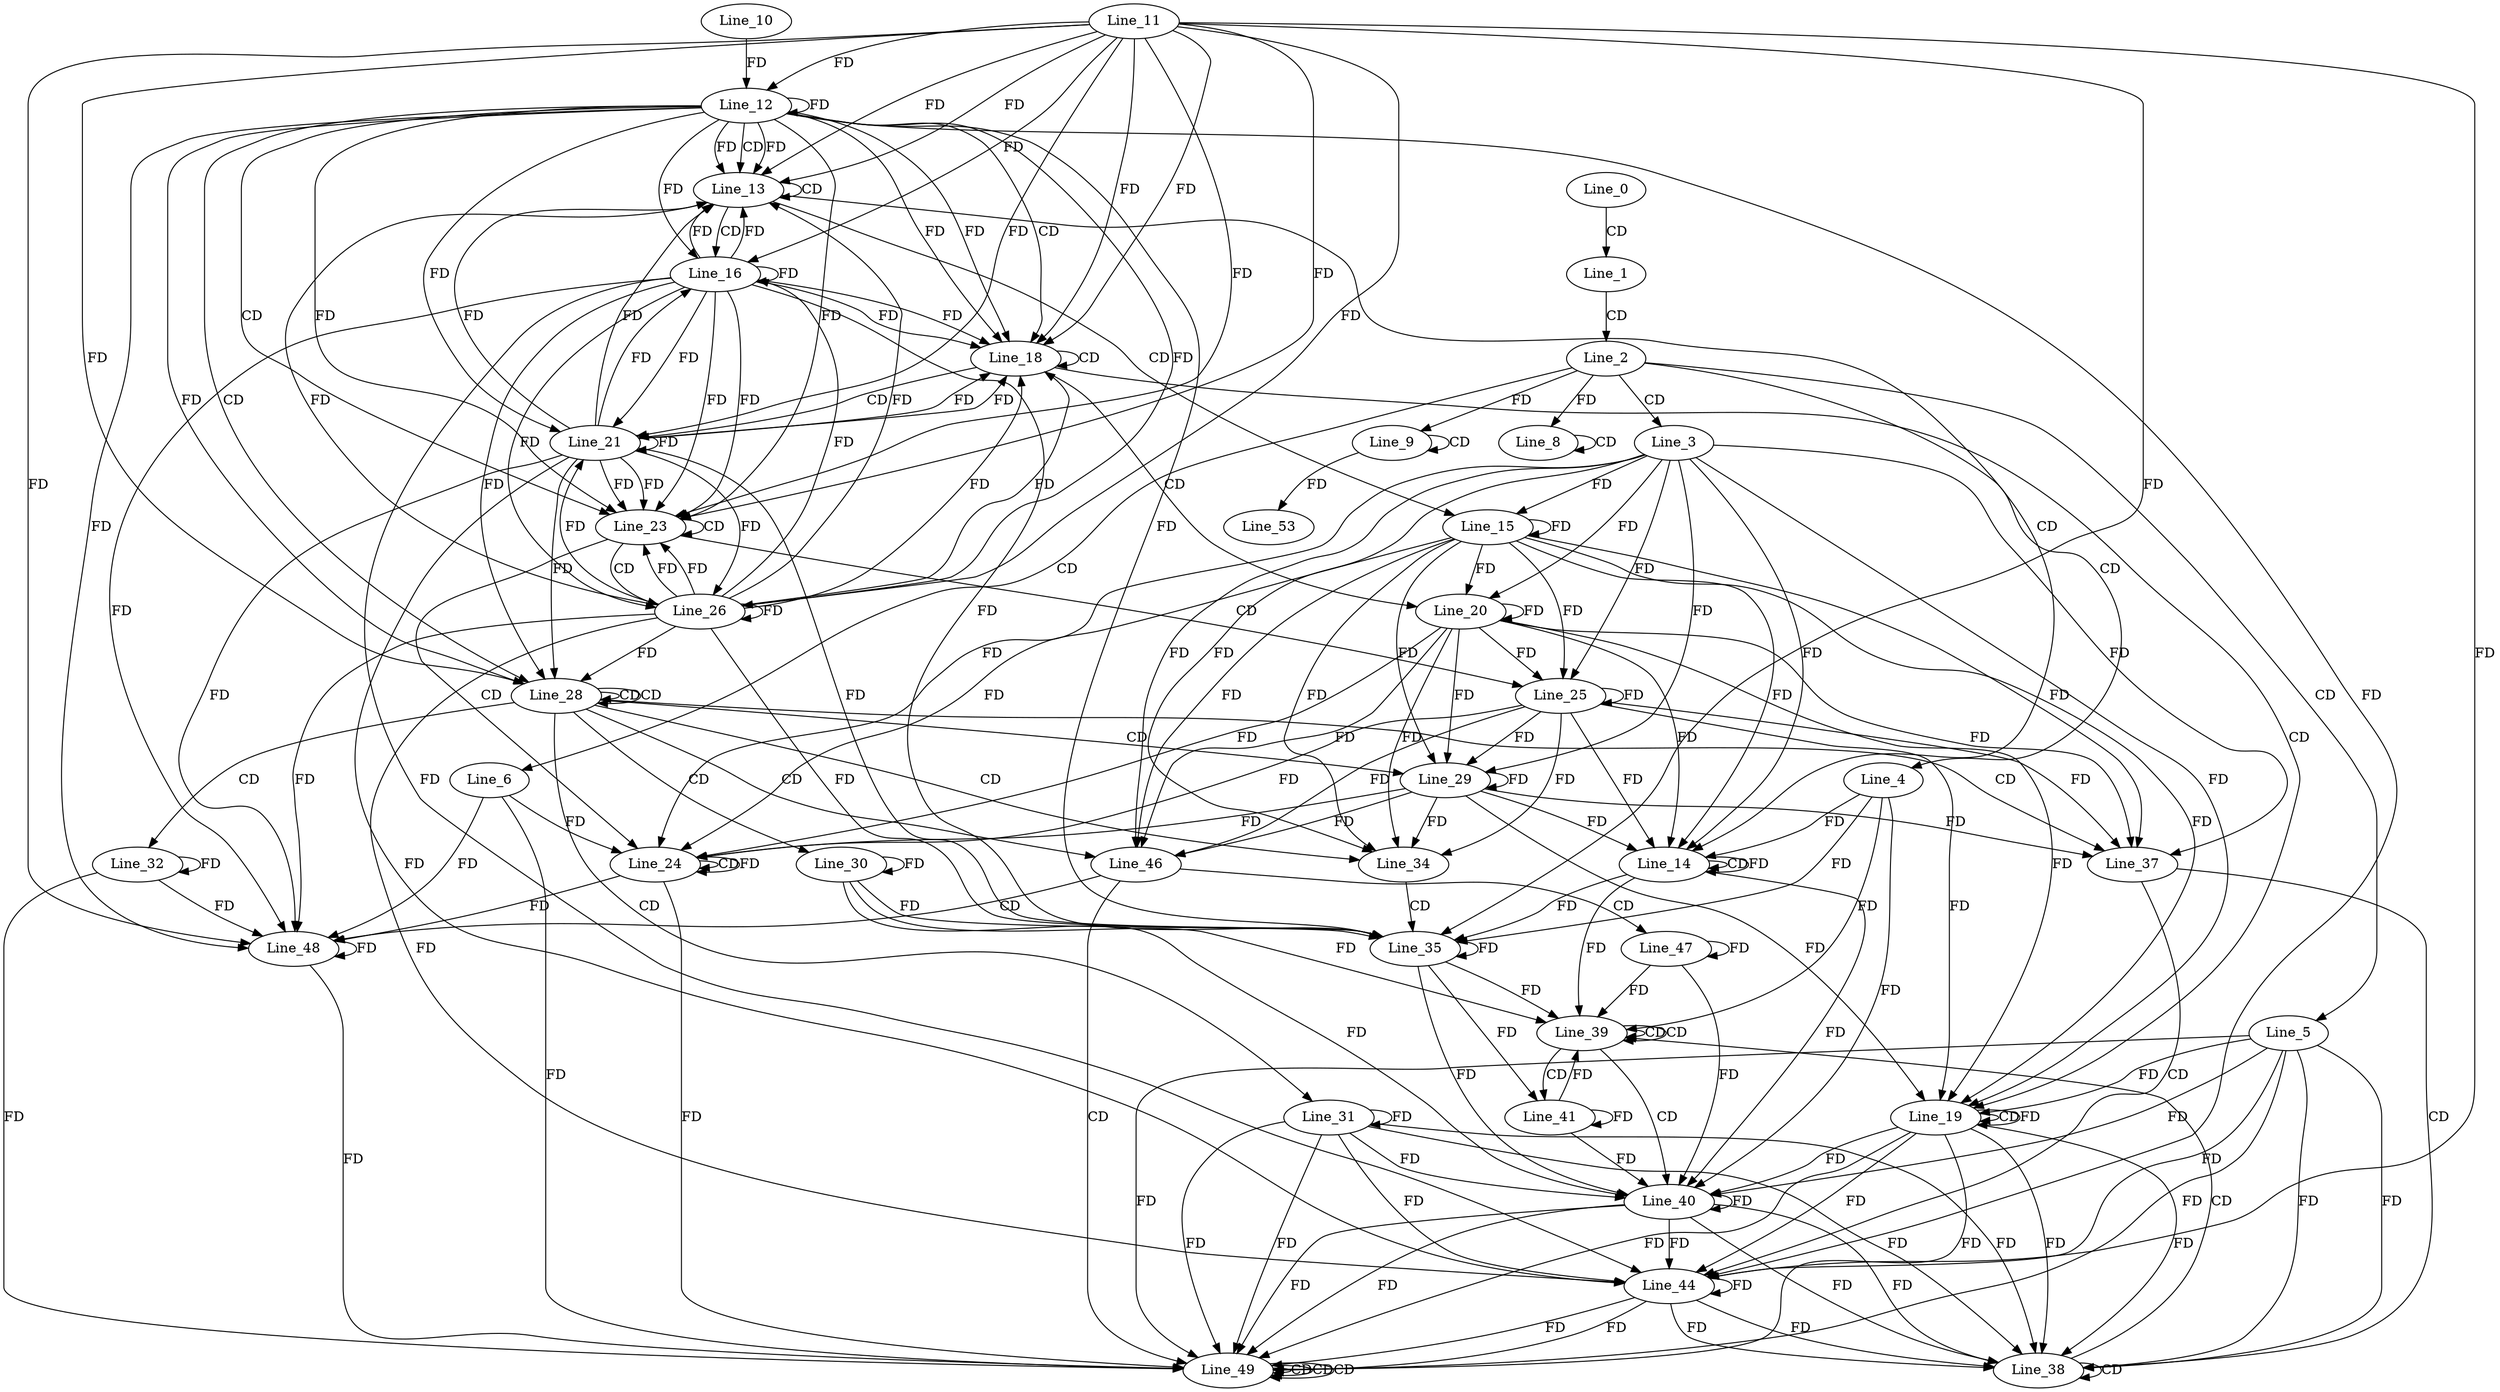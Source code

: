 digraph G {
  Line_0;
  Line_1;
  Line_2;
  Line_3;
  Line_4;
  Line_5;
  Line_6;
  Line_8;
  Line_8;
  Line_9;
  Line_9;
  Line_12;
  Line_11;
  Line_12;
  Line_10;
  Line_12;
  Line_13;
  Line_13;
  Line_14;
  Line_14;
  Line_15;
  Line_16;
  Line_16;
  Line_16;
  Line_18;
  Line_18;
  Line_19;
  Line_19;
  Line_20;
  Line_21;
  Line_21;
  Line_21;
  Line_23;
  Line_23;
  Line_24;
  Line_24;
  Line_25;
  Line_26;
  Line_26;
  Line_26;
  Line_28;
  Line_28;
  Line_28;
  Line_29;
  Line_30;
  Line_31;
  Line_32;
  Line_34;
  Line_35;
  Line_35;
  Line_37;
  Line_38;
  Line_38;
  Line_39;
  Line_39;
  Line_39;
  Line_40;
  Line_41;
  Line_44;
  Line_44;
  Line_46;
  Line_47;
  Line_48;
  Line_48;
  Line_49;
  Line_49;
  Line_49;
  Line_49;
  Line_53;
  Line_0 -> Line_1 [ label="CD" ];
  Line_1 -> Line_2 [ label="CD" ];
  Line_2 -> Line_3 [ label="CD" ];
  Line_2 -> Line_4 [ label="CD" ];
  Line_2 -> Line_5 [ label="CD" ];
  Line_2 -> Line_6 [ label="CD" ];
  Line_2 -> Line_8 [ label="FD" ];
  Line_8 -> Line_8 [ label="CD" ];
  Line_9 -> Line_9 [ label="CD" ];
  Line_2 -> Line_9 [ label="FD" ];
  Line_12 -> Line_12 [ label="FD" ];
  Line_11 -> Line_12 [ label="FD" ];
  Line_10 -> Line_12 [ label="FD" ];
  Line_12 -> Line_13 [ label="CD" ];
  Line_12 -> Line_13 [ label="FD" ];
  Line_11 -> Line_13 [ label="FD" ];
  Line_13 -> Line_13 [ label="CD" ];
  Line_12 -> Line_13 [ label="FD" ];
  Line_11 -> Line_13 [ label="FD" ];
  Line_13 -> Line_14 [ label="CD" ];
  Line_3 -> Line_14 [ label="FD" ];
  Line_14 -> Line_14 [ label="CD" ];
  Line_14 -> Line_14 [ label="FD" ];
  Line_4 -> Line_14 [ label="FD" ];
  Line_13 -> Line_15 [ label="CD" ];
  Line_15 -> Line_15 [ label="FD" ];
  Line_3 -> Line_15 [ label="FD" ];
  Line_13 -> Line_16 [ label="CD" ];
  Line_12 -> Line_16 [ label="FD" ];
  Line_16 -> Line_16 [ label="FD" ];
  Line_11 -> Line_16 [ label="FD" ];
  Line_12 -> Line_18 [ label="CD" ];
  Line_12 -> Line_18 [ label="FD" ];
  Line_16 -> Line_18 [ label="FD" ];
  Line_11 -> Line_18 [ label="FD" ];
  Line_18 -> Line_18 [ label="CD" ];
  Line_12 -> Line_18 [ label="FD" ];
  Line_16 -> Line_18 [ label="FD" ];
  Line_11 -> Line_18 [ label="FD" ];
  Line_18 -> Line_19 [ label="CD" ];
  Line_15 -> Line_19 [ label="FD" ];
  Line_3 -> Line_19 [ label="FD" ];
  Line_19 -> Line_19 [ label="CD" ];
  Line_19 -> Line_19 [ label="FD" ];
  Line_5 -> Line_19 [ label="FD" ];
  Line_18 -> Line_20 [ label="CD" ];
  Line_15 -> Line_20 [ label="FD" ];
  Line_20 -> Line_20 [ label="FD" ];
  Line_3 -> Line_20 [ label="FD" ];
  Line_18 -> Line_21 [ label="CD" ];
  Line_12 -> Line_21 [ label="FD" ];
  Line_16 -> Line_21 [ label="FD" ];
  Line_21 -> Line_21 [ label="FD" ];
  Line_11 -> Line_21 [ label="FD" ];
  Line_12 -> Line_23 [ label="CD" ];
  Line_12 -> Line_23 [ label="FD" ];
  Line_16 -> Line_23 [ label="FD" ];
  Line_21 -> Line_23 [ label="FD" ];
  Line_11 -> Line_23 [ label="FD" ];
  Line_23 -> Line_23 [ label="CD" ];
  Line_12 -> Line_23 [ label="FD" ];
  Line_16 -> Line_23 [ label="FD" ];
  Line_21 -> Line_23 [ label="FD" ];
  Line_11 -> Line_23 [ label="FD" ];
  Line_23 -> Line_24 [ label="CD" ];
  Line_15 -> Line_24 [ label="FD" ];
  Line_20 -> Line_24 [ label="FD" ];
  Line_3 -> Line_24 [ label="FD" ];
  Line_24 -> Line_24 [ label="CD" ];
  Line_24 -> Line_24 [ label="FD" ];
  Line_6 -> Line_24 [ label="FD" ];
  Line_23 -> Line_25 [ label="CD" ];
  Line_15 -> Line_25 [ label="FD" ];
  Line_20 -> Line_25 [ label="FD" ];
  Line_25 -> Line_25 [ label="FD" ];
  Line_3 -> Line_25 [ label="FD" ];
  Line_23 -> Line_26 [ label="CD" ];
  Line_12 -> Line_26 [ label="FD" ];
  Line_16 -> Line_26 [ label="FD" ];
  Line_21 -> Line_26 [ label="FD" ];
  Line_26 -> Line_26 [ label="FD" ];
  Line_11 -> Line_26 [ label="FD" ];
  Line_12 -> Line_28 [ label="CD" ];
  Line_28 -> Line_28 [ label="CD" ];
  Line_28 -> Line_28 [ label="CD" ];
  Line_12 -> Line_28 [ label="FD" ];
  Line_16 -> Line_28 [ label="FD" ];
  Line_21 -> Line_28 [ label="FD" ];
  Line_26 -> Line_28 [ label="FD" ];
  Line_11 -> Line_28 [ label="FD" ];
  Line_28 -> Line_29 [ label="CD" ];
  Line_15 -> Line_29 [ label="FD" ];
  Line_20 -> Line_29 [ label="FD" ];
  Line_25 -> Line_29 [ label="FD" ];
  Line_29 -> Line_29 [ label="FD" ];
  Line_3 -> Line_29 [ label="FD" ];
  Line_28 -> Line_30 [ label="CD" ];
  Line_30 -> Line_30 [ label="FD" ];
  Line_28 -> Line_31 [ label="CD" ];
  Line_31 -> Line_31 [ label="FD" ];
  Line_28 -> Line_32 [ label="CD" ];
  Line_32 -> Line_32 [ label="FD" ];
  Line_28 -> Line_34 [ label="CD" ];
  Line_15 -> Line_34 [ label="FD" ];
  Line_20 -> Line_34 [ label="FD" ];
  Line_25 -> Line_34 [ label="FD" ];
  Line_29 -> Line_34 [ label="FD" ];
  Line_3 -> Line_34 [ label="FD" ];
  Line_34 -> Line_35 [ label="CD" ];
  Line_14 -> Line_35 [ label="FD" ];
  Line_30 -> Line_35 [ label="FD" ];
  Line_35 -> Line_35 [ label="FD" ];
  Line_4 -> Line_35 [ label="FD" ];
  Line_12 -> Line_35 [ label="FD" ];
  Line_16 -> Line_35 [ label="FD" ];
  Line_21 -> Line_35 [ label="FD" ];
  Line_26 -> Line_35 [ label="FD" ];
  Line_11 -> Line_35 [ label="FD" ];
  Line_28 -> Line_37 [ label="CD" ];
  Line_15 -> Line_37 [ label="FD" ];
  Line_20 -> Line_37 [ label="FD" ];
  Line_25 -> Line_37 [ label="FD" ];
  Line_29 -> Line_37 [ label="FD" ];
  Line_3 -> Line_37 [ label="FD" ];
  Line_37 -> Line_38 [ label="CD" ];
  Line_19 -> Line_38 [ label="FD" ];
  Line_31 -> Line_38 [ label="FD" ];
  Line_5 -> Line_38 [ label="FD" ];
  Line_38 -> Line_38 [ label="CD" ];
  Line_19 -> Line_38 [ label="FD" ];
  Line_31 -> Line_38 [ label="FD" ];
  Line_5 -> Line_38 [ label="FD" ];
  Line_38 -> Line_39 [ label="CD" ];
  Line_39 -> Line_39 [ label="CD" ];
  Line_39 -> Line_39 [ label="CD" ];
  Line_14 -> Line_39 [ label="FD" ];
  Line_30 -> Line_39 [ label="FD" ];
  Line_35 -> Line_39 [ label="FD" ];
  Line_4 -> Line_39 [ label="FD" ];
  Line_39 -> Line_40 [ label="CD" ];
  Line_19 -> Line_40 [ label="FD" ];
  Line_31 -> Line_40 [ label="FD" ];
  Line_40 -> Line_40 [ label="FD" ];
  Line_5 -> Line_40 [ label="FD" ];
  Line_14 -> Line_40 [ label="FD" ];
  Line_30 -> Line_40 [ label="FD" ];
  Line_35 -> Line_40 [ label="FD" ];
  Line_4 -> Line_40 [ label="FD" ];
  Line_39 -> Line_41 [ label="CD" ];
  Line_35 -> Line_41 [ label="FD" ];
  Line_41 -> Line_41 [ label="FD" ];
  Line_37 -> Line_44 [ label="CD" ];
  Line_19 -> Line_44 [ label="FD" ];
  Line_31 -> Line_44 [ label="FD" ];
  Line_40 -> Line_44 [ label="FD" ];
  Line_44 -> Line_44 [ label="FD" ];
  Line_5 -> Line_44 [ label="FD" ];
  Line_12 -> Line_44 [ label="FD" ];
  Line_16 -> Line_44 [ label="FD" ];
  Line_21 -> Line_44 [ label="FD" ];
  Line_26 -> Line_44 [ label="FD" ];
  Line_11 -> Line_44 [ label="FD" ];
  Line_28 -> Line_46 [ label="CD" ];
  Line_15 -> Line_46 [ label="FD" ];
  Line_20 -> Line_46 [ label="FD" ];
  Line_25 -> Line_46 [ label="FD" ];
  Line_29 -> Line_46 [ label="FD" ];
  Line_3 -> Line_46 [ label="FD" ];
  Line_46 -> Line_47 [ label="CD" ];
  Line_47 -> Line_47 [ label="FD" ];
  Line_46 -> Line_48 [ label="CD" ];
  Line_24 -> Line_48 [ label="FD" ];
  Line_32 -> Line_48 [ label="FD" ];
  Line_48 -> Line_48 [ label="FD" ];
  Line_6 -> Line_48 [ label="FD" ];
  Line_12 -> Line_48 [ label="FD" ];
  Line_16 -> Line_48 [ label="FD" ];
  Line_21 -> Line_48 [ label="FD" ];
  Line_26 -> Line_48 [ label="FD" ];
  Line_11 -> Line_48 [ label="FD" ];
  Line_46 -> Line_49 [ label="CD" ];
  Line_49 -> Line_49 [ label="CD" ];
  Line_49 -> Line_49 [ label="CD" ];
  Line_19 -> Line_49 [ label="FD" ];
  Line_31 -> Line_49 [ label="FD" ];
  Line_40 -> Line_49 [ label="FD" ];
  Line_44 -> Line_49 [ label="FD" ];
  Line_5 -> Line_49 [ label="FD" ];
  Line_49 -> Line_49 [ label="CD" ];
  Line_19 -> Line_49 [ label="FD" ];
  Line_31 -> Line_49 [ label="FD" ];
  Line_40 -> Line_49 [ label="FD" ];
  Line_44 -> Line_49 [ label="FD" ];
  Line_5 -> Line_49 [ label="FD" ];
  Line_24 -> Line_49 [ label="FD" ];
  Line_32 -> Line_49 [ label="FD" ];
  Line_48 -> Line_49 [ label="FD" ];
  Line_6 -> Line_49 [ label="FD" ];
  Line_9 -> Line_53 [ label="FD" ];
  Line_16 -> Line_13 [ label="FD" ];
  Line_21 -> Line_13 [ label="FD" ];
  Line_26 -> Line_13 [ label="FD" ];
  Line_16 -> Line_13 [ label="FD" ];
  Line_21 -> Line_13 [ label="FD" ];
  Line_26 -> Line_13 [ label="FD" ];
  Line_15 -> Line_14 [ label="FD" ];
  Line_20 -> Line_14 [ label="FD" ];
  Line_25 -> Line_14 [ label="FD" ];
  Line_29 -> Line_14 [ label="FD" ];
  Line_21 -> Line_16 [ label="FD" ];
  Line_26 -> Line_16 [ label="FD" ];
  Line_21 -> Line_18 [ label="FD" ];
  Line_26 -> Line_18 [ label="FD" ];
  Line_21 -> Line_18 [ label="FD" ];
  Line_26 -> Line_18 [ label="FD" ];
  Line_20 -> Line_19 [ label="FD" ];
  Line_25 -> Line_19 [ label="FD" ];
  Line_29 -> Line_19 [ label="FD" ];
  Line_26 -> Line_21 [ label="FD" ];
  Line_26 -> Line_23 [ label="FD" ];
  Line_26 -> Line_23 [ label="FD" ];
  Line_25 -> Line_24 [ label="FD" ];
  Line_29 -> Line_24 [ label="FD" ];
  Line_40 -> Line_38 [ label="FD" ];
  Line_44 -> Line_38 [ label="FD" ];
  Line_40 -> Line_38 [ label="FD" ];
  Line_44 -> Line_38 [ label="FD" ];
  Line_41 -> Line_39 [ label="FD" ];
  Line_47 -> Line_39 [ label="FD" ];
  Line_41 -> Line_40 [ label="FD" ];
  Line_47 -> Line_40 [ label="FD" ];
}
